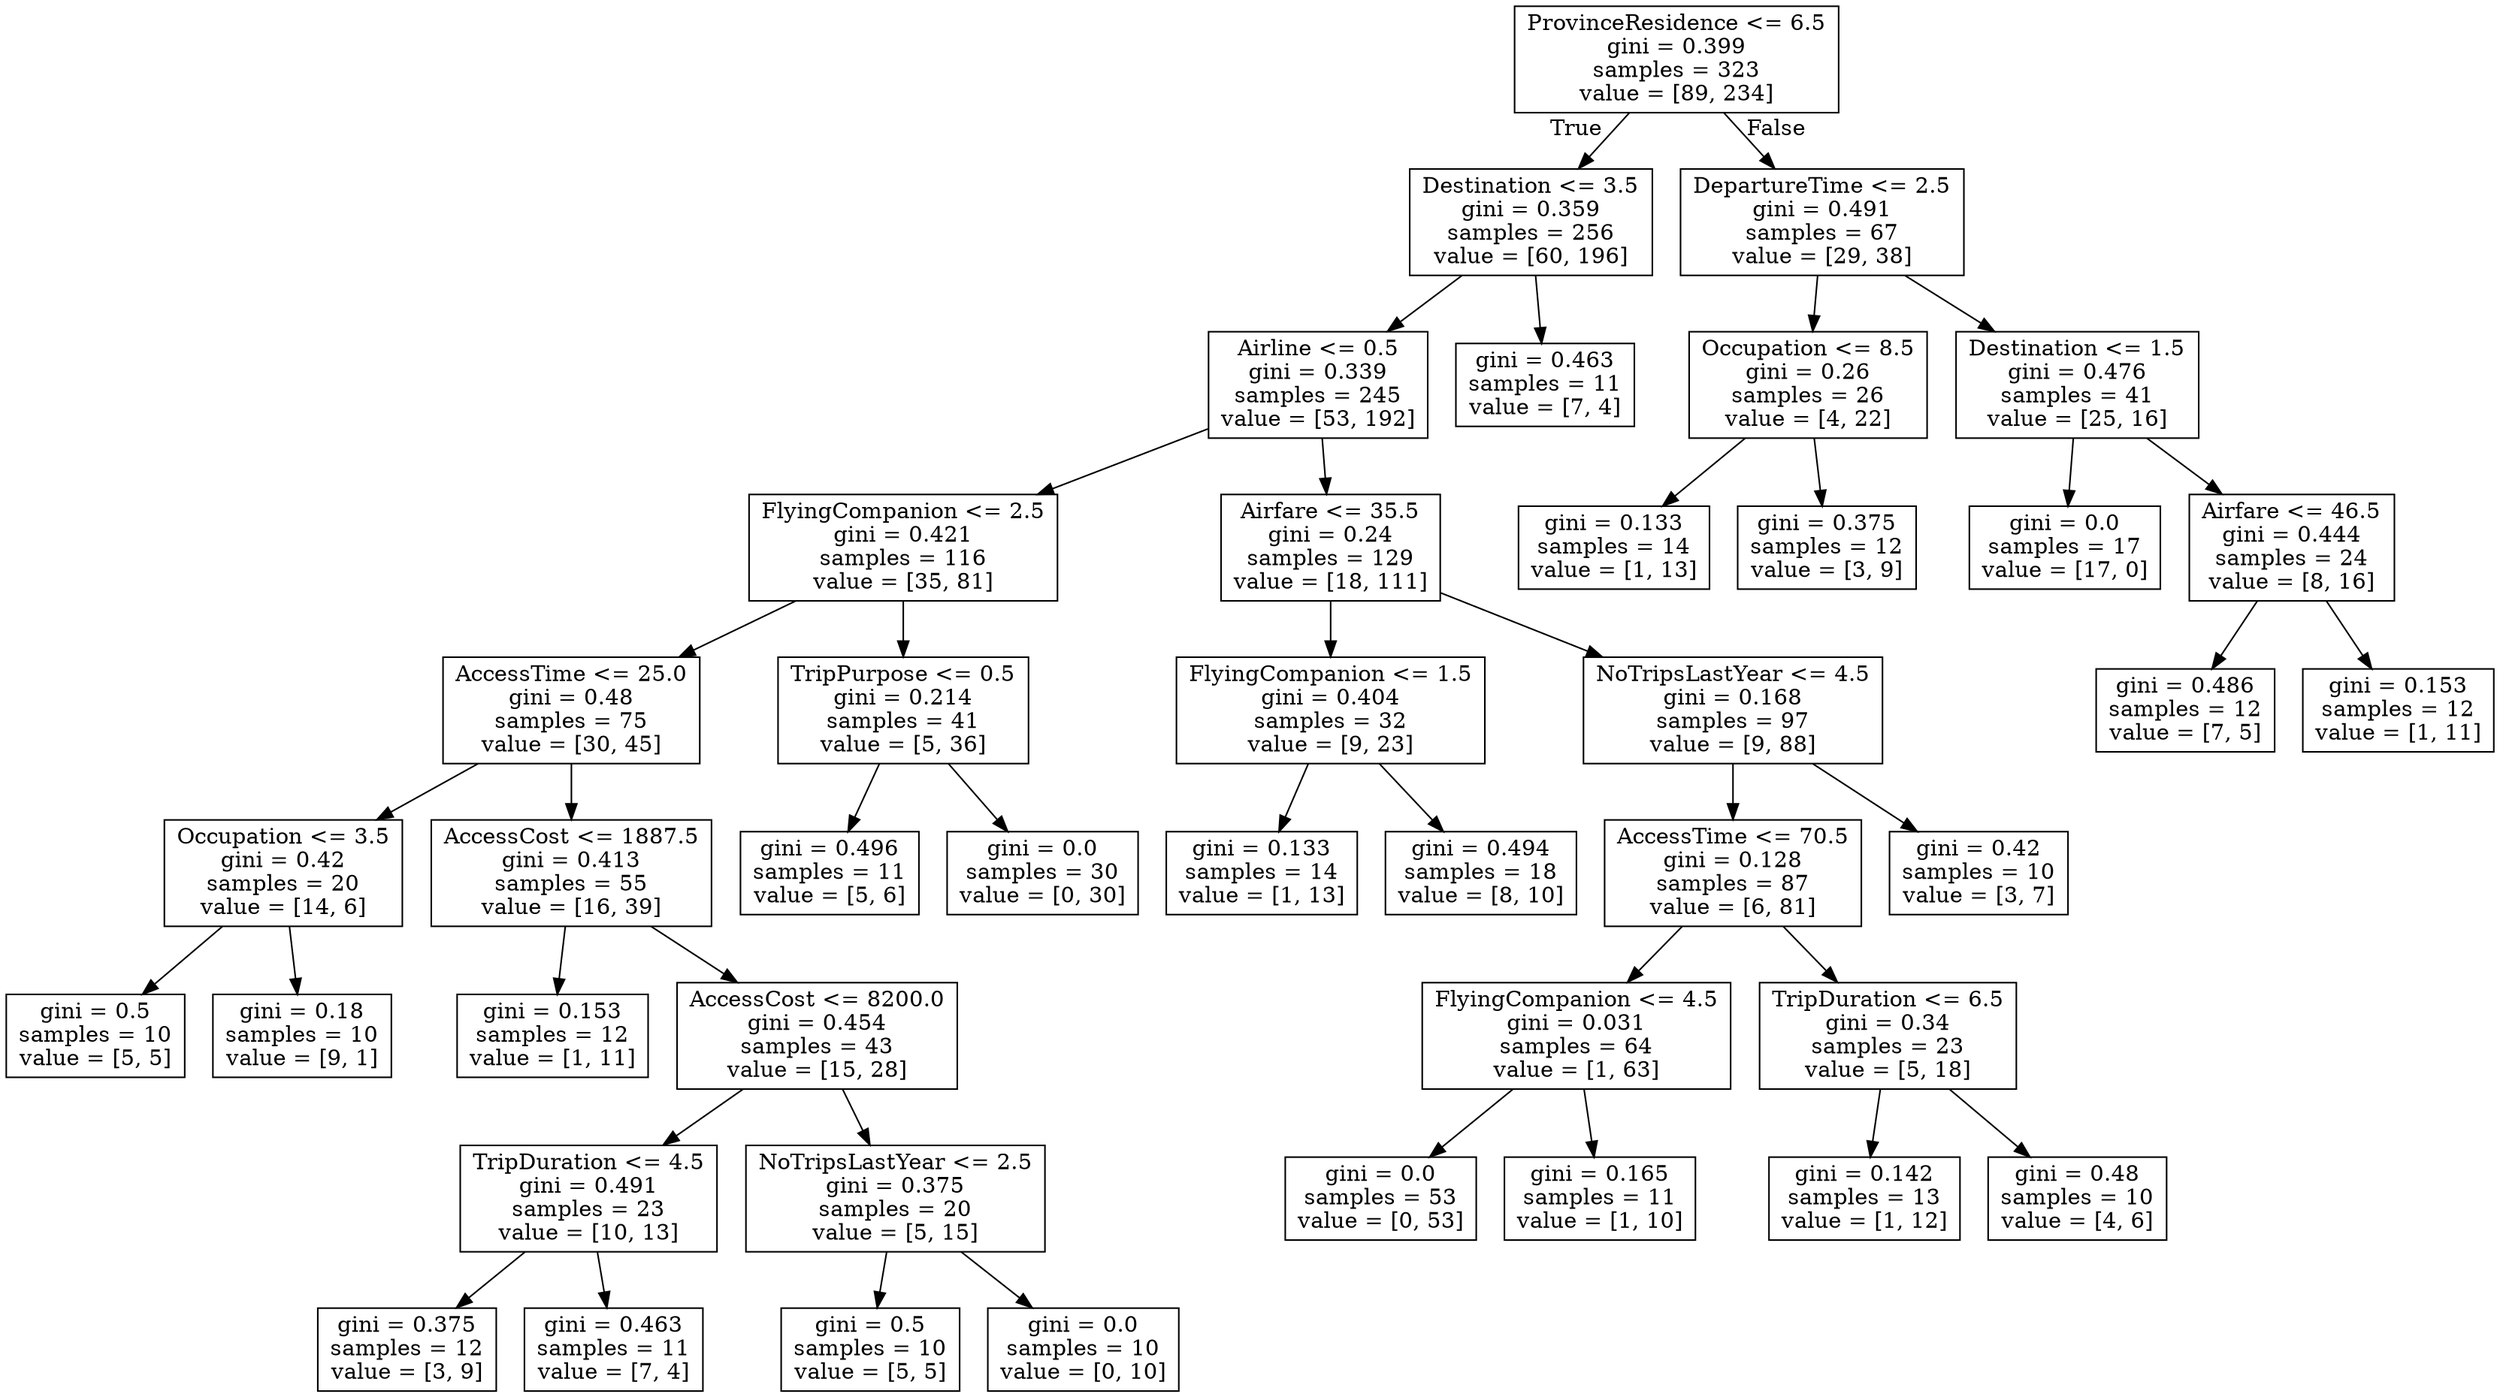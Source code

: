 digraph Tree {
node [shape=box] ;
0 [label="ProvinceResidence <= 6.5\ngini = 0.399\nsamples = 323\nvalue = [89, 234]"] ;
1 [label="Destination <= 3.5\ngini = 0.359\nsamples = 256\nvalue = [60, 196]"] ;
0 -> 1 [labeldistance=2.5, labelangle=45, headlabel="True"] ;
2 [label="Airline <= 0.5\ngini = 0.339\nsamples = 245\nvalue = [53, 192]"] ;
1 -> 2 ;
3 [label="FlyingCompanion <= 2.5\ngini = 0.421\nsamples = 116\nvalue = [35, 81]"] ;
2 -> 3 ;
4 [label="AccessTime <= 25.0\ngini = 0.48\nsamples = 75\nvalue = [30, 45]"] ;
3 -> 4 ;
5 [label="Occupation <= 3.5\ngini = 0.42\nsamples = 20\nvalue = [14, 6]"] ;
4 -> 5 ;
6 [label="gini = 0.5\nsamples = 10\nvalue = [5, 5]"] ;
5 -> 6 ;
7 [label="gini = 0.18\nsamples = 10\nvalue = [9, 1]"] ;
5 -> 7 ;
8 [label="AccessCost <= 1887.5\ngini = 0.413\nsamples = 55\nvalue = [16, 39]"] ;
4 -> 8 ;
9 [label="gini = 0.153\nsamples = 12\nvalue = [1, 11]"] ;
8 -> 9 ;
10 [label="AccessCost <= 8200.0\ngini = 0.454\nsamples = 43\nvalue = [15, 28]"] ;
8 -> 10 ;
11 [label="TripDuration <= 4.5\ngini = 0.491\nsamples = 23\nvalue = [10, 13]"] ;
10 -> 11 ;
12 [label="gini = 0.375\nsamples = 12\nvalue = [3, 9]"] ;
11 -> 12 ;
13 [label="gini = 0.463\nsamples = 11\nvalue = [7, 4]"] ;
11 -> 13 ;
14 [label="NoTripsLastYear <= 2.5\ngini = 0.375\nsamples = 20\nvalue = [5, 15]"] ;
10 -> 14 ;
15 [label="gini = 0.5\nsamples = 10\nvalue = [5, 5]"] ;
14 -> 15 ;
16 [label="gini = 0.0\nsamples = 10\nvalue = [0, 10]"] ;
14 -> 16 ;
17 [label="TripPurpose <= 0.5\ngini = 0.214\nsamples = 41\nvalue = [5, 36]"] ;
3 -> 17 ;
18 [label="gini = 0.496\nsamples = 11\nvalue = [5, 6]"] ;
17 -> 18 ;
19 [label="gini = 0.0\nsamples = 30\nvalue = [0, 30]"] ;
17 -> 19 ;
20 [label="Airfare <= 35.5\ngini = 0.24\nsamples = 129\nvalue = [18, 111]"] ;
2 -> 20 ;
21 [label="FlyingCompanion <= 1.5\ngini = 0.404\nsamples = 32\nvalue = [9, 23]"] ;
20 -> 21 ;
22 [label="gini = 0.133\nsamples = 14\nvalue = [1, 13]"] ;
21 -> 22 ;
23 [label="gini = 0.494\nsamples = 18\nvalue = [8, 10]"] ;
21 -> 23 ;
24 [label="NoTripsLastYear <= 4.5\ngini = 0.168\nsamples = 97\nvalue = [9, 88]"] ;
20 -> 24 ;
25 [label="AccessTime <= 70.5\ngini = 0.128\nsamples = 87\nvalue = [6, 81]"] ;
24 -> 25 ;
26 [label="FlyingCompanion <= 4.5\ngini = 0.031\nsamples = 64\nvalue = [1, 63]"] ;
25 -> 26 ;
27 [label="gini = 0.0\nsamples = 53\nvalue = [0, 53]"] ;
26 -> 27 ;
28 [label="gini = 0.165\nsamples = 11\nvalue = [1, 10]"] ;
26 -> 28 ;
29 [label="TripDuration <= 6.5\ngini = 0.34\nsamples = 23\nvalue = [5, 18]"] ;
25 -> 29 ;
30 [label="gini = 0.142\nsamples = 13\nvalue = [1, 12]"] ;
29 -> 30 ;
31 [label="gini = 0.48\nsamples = 10\nvalue = [4, 6]"] ;
29 -> 31 ;
32 [label="gini = 0.42\nsamples = 10\nvalue = [3, 7]"] ;
24 -> 32 ;
33 [label="gini = 0.463\nsamples = 11\nvalue = [7, 4]"] ;
1 -> 33 ;
34 [label="DepartureTime <= 2.5\ngini = 0.491\nsamples = 67\nvalue = [29, 38]"] ;
0 -> 34 [labeldistance=2.5, labelangle=-45, headlabel="False"] ;
35 [label="Occupation <= 8.5\ngini = 0.26\nsamples = 26\nvalue = [4, 22]"] ;
34 -> 35 ;
36 [label="gini = 0.133\nsamples = 14\nvalue = [1, 13]"] ;
35 -> 36 ;
37 [label="gini = 0.375\nsamples = 12\nvalue = [3, 9]"] ;
35 -> 37 ;
38 [label="Destination <= 1.5\ngini = 0.476\nsamples = 41\nvalue = [25, 16]"] ;
34 -> 38 ;
39 [label="gini = 0.0\nsamples = 17\nvalue = [17, 0]"] ;
38 -> 39 ;
40 [label="Airfare <= 46.5\ngini = 0.444\nsamples = 24\nvalue = [8, 16]"] ;
38 -> 40 ;
41 [label="gini = 0.486\nsamples = 12\nvalue = [7, 5]"] ;
40 -> 41 ;
42 [label="gini = 0.153\nsamples = 12\nvalue = [1, 11]"] ;
40 -> 42 ;
}